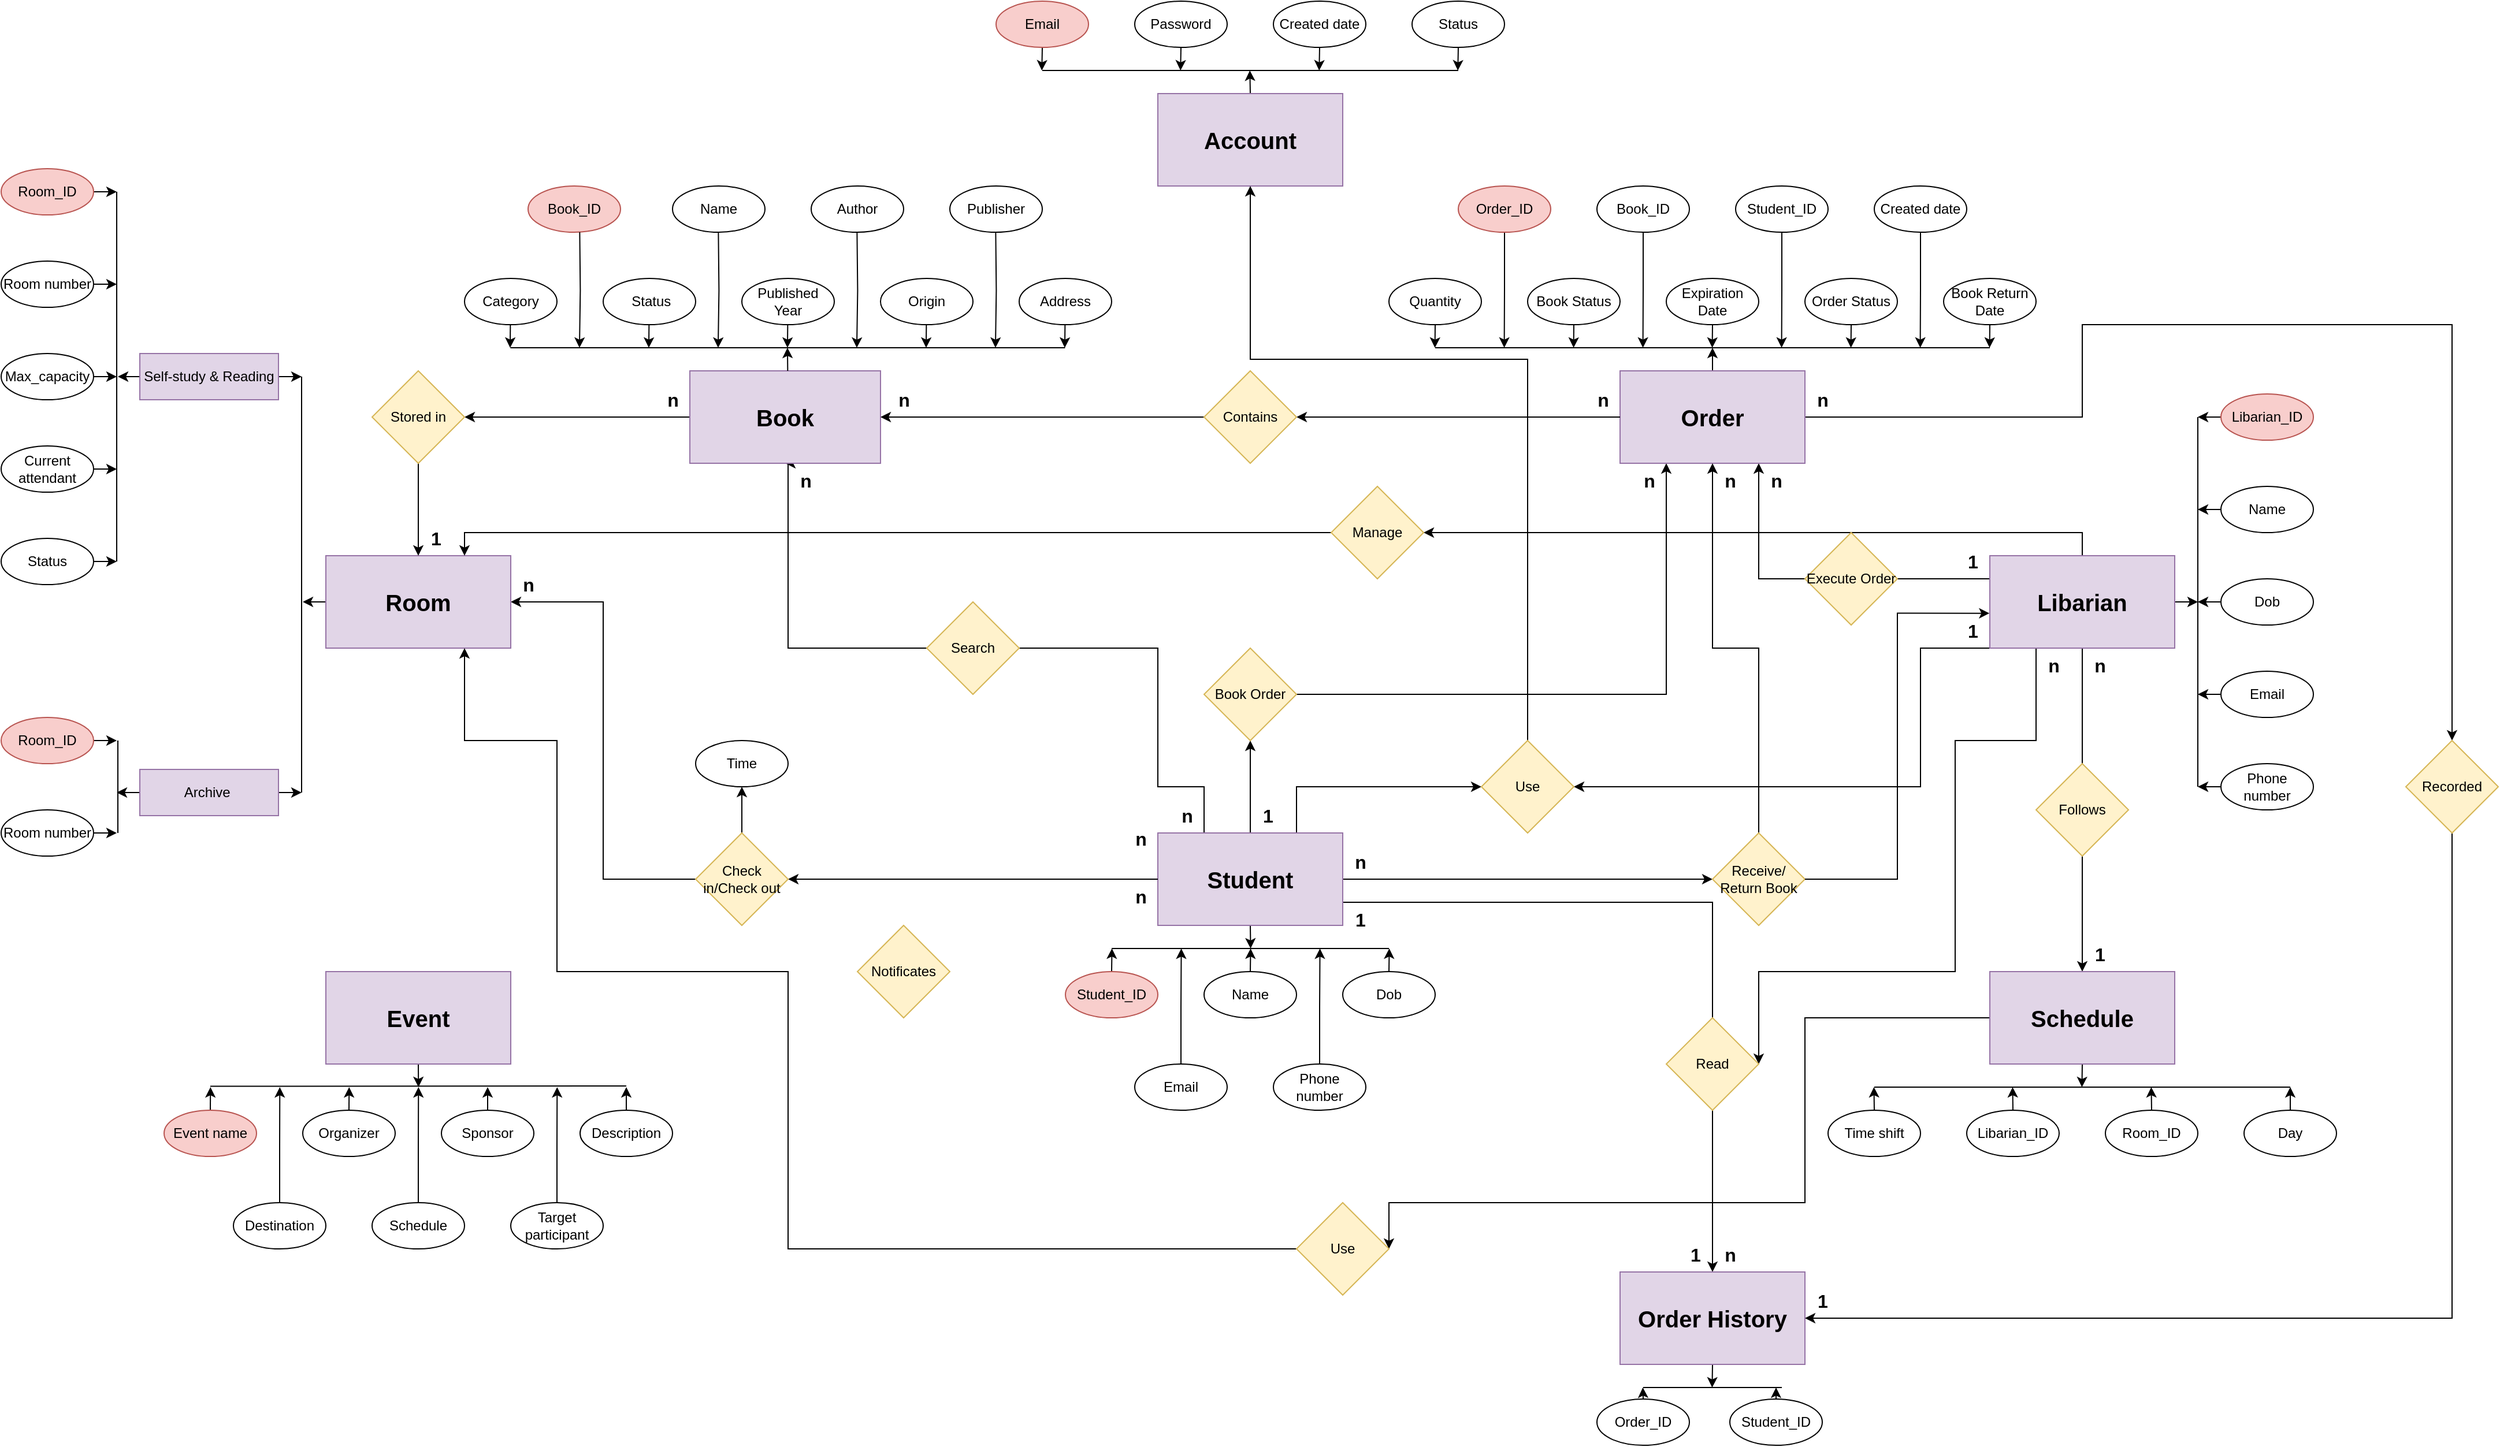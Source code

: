 <mxfile version="24.5.2" type="github">
  <diagram id="R2lEEEUBdFMjLlhIrx00" name="Page-1">
    <mxGraphModel dx="1917" dy="1513" grid="1" gridSize="10" guides="1" tooltips="1" connect="1" arrows="1" fold="1" page="1" pageScale="1" pageWidth="850" pageHeight="1100" math="0" shadow="0" extFonts="Permanent Marker^https://fonts.googleapis.com/css?family=Permanent+Marker">
      <root>
        <mxCell id="0" />
        <mxCell id="1" parent="0" />
        <mxCell id="fHZ4egSgoJ2Gnob8rH2M-85" style="edgeStyle=orthogonalEdgeStyle;rounded=0;orthogonalLoop=1;jettySize=auto;html=1;exitX=0;exitY=0.5;exitDx=0;exitDy=0;entryX=1;entryY=0.5;entryDx=0;entryDy=0;" parent="1" source="fHZ4egSgoJ2Gnob8rH2M-86" target="fHZ4egSgoJ2Gnob8rH2M-6" edge="1">
          <mxGeometry relative="1" as="geometry" />
        </mxCell>
        <mxCell id="nPannfwYDDtQcJ3ThzXa-50" style="edgeStyle=orthogonalEdgeStyle;rounded=0;orthogonalLoop=1;jettySize=auto;html=1;exitX=0.5;exitY=1;exitDx=0;exitDy=0;" parent="1" source="fHZ4egSgoJ2Gnob8rH2M-2" edge="1">
          <mxGeometry relative="1" as="geometry">
            <mxPoint x="240.286" y="540.0" as="targetPoint" />
          </mxGeometry>
        </mxCell>
        <mxCell id="nPannfwYDDtQcJ3ThzXa-118" style="edgeStyle=orthogonalEdgeStyle;rounded=0;orthogonalLoop=1;jettySize=auto;html=1;exitX=0.5;exitY=0;exitDx=0;exitDy=0;entryX=0.5;entryY=1;entryDx=0;entryDy=0;" parent="1" source="fHZ4egSgoJ2Gnob8rH2M-2" target="fHZ4egSgoJ2Gnob8rH2M-61" edge="1">
          <mxGeometry relative="1" as="geometry" />
        </mxCell>
        <mxCell id="nPannfwYDDtQcJ3ThzXa-122" style="edgeStyle=orthogonalEdgeStyle;rounded=0;orthogonalLoop=1;jettySize=auto;html=1;exitX=1;exitY=0.5;exitDx=0;exitDy=0;entryX=0;entryY=0.5;entryDx=0;entryDy=0;" parent="1" source="fHZ4egSgoJ2Gnob8rH2M-2" target="fHZ4egSgoJ2Gnob8rH2M-80" edge="1">
          <mxGeometry relative="1" as="geometry" />
        </mxCell>
        <mxCell id="nPannfwYDDtQcJ3ThzXa-128" style="edgeStyle=orthogonalEdgeStyle;rounded=0;orthogonalLoop=1;jettySize=auto;html=1;exitX=0.25;exitY=0;exitDx=0;exitDy=0;entryX=0.5;entryY=1;entryDx=0;entryDy=0;" parent="1" source="fHZ4egSgoJ2Gnob8rH2M-2" target="fHZ4egSgoJ2Gnob8rH2M-3" edge="1">
          <mxGeometry relative="1" as="geometry">
            <Array as="points">
              <mxPoint x="200" y="400" />
              <mxPoint x="160" y="400" />
              <mxPoint x="160" y="280" />
              <mxPoint x="-160" y="280" />
            </Array>
          </mxGeometry>
        </mxCell>
        <mxCell id="nPannfwYDDtQcJ3ThzXa-148" style="edgeStyle=orthogonalEdgeStyle;rounded=0;orthogonalLoop=1;jettySize=auto;html=1;exitX=1;exitY=0.75;exitDx=0;exitDy=0;entryX=0.5;entryY=0;entryDx=0;entryDy=0;" parent="1" source="fHZ4egSgoJ2Gnob8rH2M-2" target="nPannfwYDDtQcJ3ThzXa-130" edge="1">
          <mxGeometry relative="1" as="geometry" />
        </mxCell>
        <mxCell id="SuDXE0bsGYJkUEQpSy4k-60" style="edgeStyle=orthogonalEdgeStyle;rounded=0;orthogonalLoop=1;jettySize=auto;html=1;exitX=0.75;exitY=0;exitDx=0;exitDy=0;entryX=0;entryY=0.5;entryDx=0;entryDy=0;" parent="1" source="fHZ4egSgoJ2Gnob8rH2M-2" target="SuDXE0bsGYJkUEQpSy4k-59" edge="1">
          <mxGeometry relative="1" as="geometry" />
        </mxCell>
        <mxCell id="fHZ4egSgoJ2Gnob8rH2M-2" value="&lt;b&gt;&lt;font style=&quot;font-size: 20px;&quot;&gt;Student&lt;/font&gt;&lt;/b&gt;" style="rounded=0;whiteSpace=wrap;html=1;fillColor=#e1d5e7;strokeColor=#9673a6;" parent="1" vertex="1">
          <mxGeometry x="160" y="440" width="160" height="80" as="geometry" />
        </mxCell>
        <mxCell id="nPannfwYDDtQcJ3ThzXa-74" style="edgeStyle=orthogonalEdgeStyle;rounded=0;orthogonalLoop=1;jettySize=auto;html=1;exitX=0;exitY=0.5;exitDx=0;exitDy=0;entryX=1;entryY=0.5;entryDx=0;entryDy=0;" parent="1" source="fHZ4egSgoJ2Gnob8rH2M-3" target="fHZ4egSgoJ2Gnob8rH2M-96" edge="1">
          <mxGeometry relative="1" as="geometry" />
        </mxCell>
        <mxCell id="fHZ4egSgoJ2Gnob8rH2M-3" value="&lt;font style=&quot;font-size: 20px;&quot;&gt;&lt;b&gt;Book&lt;/b&gt;&lt;/font&gt;" style="rounded=0;whiteSpace=wrap;html=1;fillColor=#e1d5e7;strokeColor=#9673a6;" parent="1" vertex="1">
          <mxGeometry x="-245" y="40" width="165" height="80" as="geometry" />
        </mxCell>
        <mxCell id="nPannfwYDDtQcJ3ThzXa-51" style="edgeStyle=orthogonalEdgeStyle;rounded=0;orthogonalLoop=1;jettySize=auto;html=1;exitX=0;exitY=0.25;exitDx=0;exitDy=0;entryX=0.75;entryY=1;entryDx=0;entryDy=0;" parent="1" source="fHZ4egSgoJ2Gnob8rH2M-4" target="fHZ4egSgoJ2Gnob8rH2M-63" edge="1">
          <mxGeometry relative="1" as="geometry" />
        </mxCell>
        <mxCell id="nPannfwYDDtQcJ3ThzXa-60" style="edgeStyle=orthogonalEdgeStyle;rounded=0;orthogonalLoop=1;jettySize=auto;html=1;exitX=1;exitY=0.5;exitDx=0;exitDy=0;" parent="1" source="fHZ4egSgoJ2Gnob8rH2M-4" edge="1">
          <mxGeometry relative="1" as="geometry">
            <mxPoint x="1060" y="240.333" as="targetPoint" />
          </mxGeometry>
        </mxCell>
        <mxCell id="nPannfwYDDtQcJ3ThzXa-61" style="edgeStyle=orthogonalEdgeStyle;rounded=0;orthogonalLoop=1;jettySize=auto;html=1;exitX=0.5;exitY=1;exitDx=0;exitDy=0;entryX=0.5;entryY=0;entryDx=0;entryDy=0;" parent="1" source="fHZ4egSgoJ2Gnob8rH2M-4" target="fHZ4egSgoJ2Gnob8rH2M-45" edge="1">
          <mxGeometry relative="1" as="geometry" />
        </mxCell>
        <mxCell id="nPannfwYDDtQcJ3ThzXa-149" style="edgeStyle=orthogonalEdgeStyle;rounded=0;orthogonalLoop=1;jettySize=auto;html=1;exitX=0.25;exitY=1;exitDx=0;exitDy=0;entryX=1;entryY=0.5;entryDx=0;entryDy=0;" parent="1" source="fHZ4egSgoJ2Gnob8rH2M-4" target="nPannfwYDDtQcJ3ThzXa-140" edge="1">
          <mxGeometry relative="1" as="geometry">
            <Array as="points">
              <mxPoint x="920" y="360" />
              <mxPoint x="850" y="360" />
              <mxPoint x="850" y="560" />
              <mxPoint x="680" y="560" />
            </Array>
          </mxGeometry>
        </mxCell>
        <mxCell id="SuDXE0bsGYJkUEQpSy4k-29" style="edgeStyle=orthogonalEdgeStyle;rounded=0;orthogonalLoop=1;jettySize=auto;html=1;exitX=0.5;exitY=0;exitDx=0;exitDy=0;entryX=1;entryY=0.5;entryDx=0;entryDy=0;" parent="1" source="fHZ4egSgoJ2Gnob8rH2M-4" target="SuDXE0bsGYJkUEQpSy4k-24" edge="1">
          <mxGeometry relative="1" as="geometry" />
        </mxCell>
        <mxCell id="SuDXE0bsGYJkUEQpSy4k-61" style="edgeStyle=orthogonalEdgeStyle;rounded=0;orthogonalLoop=1;jettySize=auto;html=1;exitX=0;exitY=1;exitDx=0;exitDy=0;entryX=1;entryY=0.5;entryDx=0;entryDy=0;" parent="1" source="fHZ4egSgoJ2Gnob8rH2M-4" target="SuDXE0bsGYJkUEQpSy4k-59" edge="1">
          <mxGeometry relative="1" as="geometry">
            <Array as="points">
              <mxPoint x="820" y="280" />
              <mxPoint x="820" y="400" />
            </Array>
          </mxGeometry>
        </mxCell>
        <mxCell id="fHZ4egSgoJ2Gnob8rH2M-4" value="&lt;b&gt;&lt;font style=&quot;font-size: 20px;&quot;&gt;Libarian&lt;/font&gt;&lt;/b&gt;" style="rounded=0;whiteSpace=wrap;html=1;fillColor=#e1d5e7;strokeColor=#9673a6;" parent="1" vertex="1">
          <mxGeometry x="880" y="200" width="160" height="80" as="geometry" />
        </mxCell>
        <mxCell id="nPannfwYDDtQcJ3ThzXa-81" style="edgeStyle=orthogonalEdgeStyle;rounded=0;orthogonalLoop=1;jettySize=auto;html=1;exitX=0;exitY=0.5;exitDx=0;exitDy=0;" parent="1" source="fHZ4egSgoJ2Gnob8rH2M-6" edge="1">
          <mxGeometry relative="1" as="geometry">
            <mxPoint x="-580" y="240" as="targetPoint" />
          </mxGeometry>
        </mxCell>
        <mxCell id="fHZ4egSgoJ2Gnob8rH2M-6" value="&lt;b&gt;&lt;font style=&quot;font-size: 20px;&quot;&gt;Room&lt;/font&gt;&lt;/b&gt;" style="rounded=0;whiteSpace=wrap;html=1;fillColor=#e1d5e7;strokeColor=#9673a6;" parent="1" vertex="1">
          <mxGeometry x="-560" y="200" width="160" height="80" as="geometry" />
        </mxCell>
        <mxCell id="nPannfwYDDtQcJ3ThzXa-49" style="edgeStyle=orthogonalEdgeStyle;rounded=0;orthogonalLoop=1;jettySize=auto;html=1;exitX=0.5;exitY=0;exitDx=0;exitDy=0;" parent="1" source="fHZ4egSgoJ2Gnob8rH2M-7" edge="1">
          <mxGeometry relative="1" as="geometry">
            <mxPoint x="120.286" y="540.0" as="targetPoint" />
          </mxGeometry>
        </mxCell>
        <mxCell id="fHZ4egSgoJ2Gnob8rH2M-7" value="Student_ID" style="ellipse;whiteSpace=wrap;html=1;fillColor=#f8cecc;strokeColor=#b85450;" parent="1" vertex="1">
          <mxGeometry x="80" y="560" width="80" height="40" as="geometry" />
        </mxCell>
        <mxCell id="nPannfwYDDtQcJ3ThzXa-47" style="edgeStyle=orthogonalEdgeStyle;rounded=0;orthogonalLoop=1;jettySize=auto;html=1;exitX=0.5;exitY=0;exitDx=0;exitDy=0;" parent="1" source="fHZ4egSgoJ2Gnob8rH2M-8" edge="1">
          <mxGeometry relative="1" as="geometry">
            <mxPoint x="240.286" y="540.0" as="targetPoint" />
          </mxGeometry>
        </mxCell>
        <mxCell id="fHZ4egSgoJ2Gnob8rH2M-8" value="Name" style="ellipse;whiteSpace=wrap;html=1;" parent="1" vertex="1">
          <mxGeometry x="200" y="560" width="80" height="40" as="geometry" />
        </mxCell>
        <mxCell id="nPannfwYDDtQcJ3ThzXa-53" style="edgeStyle=orthogonalEdgeStyle;rounded=0;orthogonalLoop=1;jettySize=auto;html=1;exitX=0;exitY=0.5;exitDx=0;exitDy=0;" parent="1" edge="1">
          <mxGeometry relative="1" as="geometry">
            <mxPoint x="1060" y="80.333" as="targetPoint" />
            <mxPoint x="1080.0" y="80" as="sourcePoint" />
          </mxGeometry>
        </mxCell>
        <mxCell id="fHZ4egSgoJ2Gnob8rH2M-9" value="Libarian_ID" style="ellipse;whiteSpace=wrap;html=1;fillColor=#f8cecc;strokeColor=#b85450;" parent="1" vertex="1">
          <mxGeometry x="1080" y="60" width="80" height="40" as="geometry" />
        </mxCell>
        <mxCell id="nPannfwYDDtQcJ3ThzXa-46" style="edgeStyle=orthogonalEdgeStyle;rounded=0;orthogonalLoop=1;jettySize=auto;html=1;exitX=0.5;exitY=0;exitDx=0;exitDy=0;" parent="1" source="fHZ4egSgoJ2Gnob8rH2M-10" edge="1">
          <mxGeometry relative="1" as="geometry">
            <mxPoint x="300.286" y="540.0" as="targetPoint" />
          </mxGeometry>
        </mxCell>
        <mxCell id="fHZ4egSgoJ2Gnob8rH2M-10" value="Phone number" style="ellipse;whiteSpace=wrap;html=1;" parent="1" vertex="1">
          <mxGeometry x="260" y="640" width="80" height="40" as="geometry" />
        </mxCell>
        <mxCell id="nPannfwYDDtQcJ3ThzXa-45" style="edgeStyle=orthogonalEdgeStyle;rounded=0;orthogonalLoop=1;jettySize=auto;html=1;exitX=0.5;exitY=0;exitDx=0;exitDy=0;" parent="1" source="fHZ4egSgoJ2Gnob8rH2M-11" edge="1">
          <mxGeometry relative="1" as="geometry">
            <mxPoint x="180.286" y="540.0" as="targetPoint" />
          </mxGeometry>
        </mxCell>
        <mxCell id="fHZ4egSgoJ2Gnob8rH2M-11" value="Email" style="ellipse;whiteSpace=wrap;html=1;" parent="1" vertex="1">
          <mxGeometry x="140" y="640" width="80" height="40" as="geometry" />
        </mxCell>
        <mxCell id="nPannfwYDDtQcJ3ThzXa-48" style="edgeStyle=orthogonalEdgeStyle;rounded=0;orthogonalLoop=1;jettySize=auto;html=1;exitX=0.5;exitY=0;exitDx=0;exitDy=0;" parent="1" source="fHZ4egSgoJ2Gnob8rH2M-12" edge="1">
          <mxGeometry relative="1" as="geometry">
            <mxPoint x="360.286" y="540.0" as="targetPoint" />
          </mxGeometry>
        </mxCell>
        <mxCell id="fHZ4egSgoJ2Gnob8rH2M-12" value="Dob" style="ellipse;whiteSpace=wrap;html=1;" parent="1" vertex="1">
          <mxGeometry x="320" y="560" width="80" height="40" as="geometry" />
        </mxCell>
        <mxCell id="fHZ4egSgoJ2Gnob8rH2M-14" value="Book_ID" style="ellipse;whiteSpace=wrap;html=1;fillColor=#f8cecc;strokeColor=#b85450;" parent="1" vertex="1">
          <mxGeometry x="-385" y="-120" width="80" height="40" as="geometry" />
        </mxCell>
        <mxCell id="fHZ4egSgoJ2Gnob8rH2M-15" value="Name" style="ellipse;whiteSpace=wrap;html=1;" parent="1" vertex="1">
          <mxGeometry x="-260" y="-120" width="80" height="40" as="geometry" />
        </mxCell>
        <mxCell id="fHZ4egSgoJ2Gnob8rH2M-16" value="Origin" style="ellipse;whiteSpace=wrap;html=1;" parent="1" vertex="1">
          <mxGeometry x="-80" y="-40" width="80" height="40" as="geometry" />
        </mxCell>
        <mxCell id="fHZ4egSgoJ2Gnob8rH2M-17" value="Publisher" style="ellipse;whiteSpace=wrap;html=1;" parent="1" vertex="1">
          <mxGeometry x="-20" y="-120" width="80" height="40" as="geometry" />
        </mxCell>
        <mxCell id="fHZ4egSgoJ2Gnob8rH2M-18" value="Author" style="ellipse;whiteSpace=wrap;html=1;" parent="1" vertex="1">
          <mxGeometry x="-140" y="-120" width="80" height="40" as="geometry" />
        </mxCell>
        <mxCell id="fHZ4egSgoJ2Gnob8rH2M-19" value="&amp;nbsp;Status" style="ellipse;whiteSpace=wrap;html=1;" parent="1" vertex="1">
          <mxGeometry x="-320" y="-40" width="80" height="40" as="geometry" />
        </mxCell>
        <mxCell id="fHZ4egSgoJ2Gnob8rH2M-32" value="Published Year" style="ellipse;whiteSpace=wrap;html=1;" parent="1" vertex="1">
          <mxGeometry x="-200" y="-40" width="80" height="40" as="geometry" />
        </mxCell>
        <mxCell id="fHZ4egSgoJ2Gnob8rH2M-33" value="Category" style="ellipse;whiteSpace=wrap;html=1;" parent="1" vertex="1">
          <mxGeometry x="-440" y="-40" width="80" height="40" as="geometry" />
        </mxCell>
        <mxCell id="nPannfwYDDtQcJ3ThzXa-80" style="edgeStyle=orthogonalEdgeStyle;rounded=0;orthogonalLoop=1;jettySize=auto;html=1;exitX=1;exitY=0.5;exitDx=0;exitDy=0;" parent="1" source="fHZ4egSgoJ2Gnob8rH2M-35" edge="1">
          <mxGeometry relative="1" as="geometry">
            <mxPoint x="-741" y="-115" as="targetPoint" />
          </mxGeometry>
        </mxCell>
        <mxCell id="fHZ4egSgoJ2Gnob8rH2M-35" value="Room_ID" style="ellipse;whiteSpace=wrap;html=1;fillColor=#f8cecc;strokeColor=#b85450;" parent="1" vertex="1">
          <mxGeometry x="-841" y="-135" width="80" height="40" as="geometry" />
        </mxCell>
        <mxCell id="nPannfwYDDtQcJ3ThzXa-77" style="edgeStyle=orthogonalEdgeStyle;rounded=0;orthogonalLoop=1;jettySize=auto;html=1;exitX=1;exitY=0.5;exitDx=0;exitDy=0;" parent="1" source="fHZ4egSgoJ2Gnob8rH2M-36" edge="1">
          <mxGeometry relative="1" as="geometry">
            <mxPoint x="-741" y="205" as="targetPoint" />
          </mxGeometry>
        </mxCell>
        <mxCell id="fHZ4egSgoJ2Gnob8rH2M-36" value="Status" style="ellipse;whiteSpace=wrap;html=1;" parent="1" vertex="1">
          <mxGeometry x="-841" y="185" width="80" height="40" as="geometry" />
        </mxCell>
        <mxCell id="nPannfwYDDtQcJ3ThzXa-78" style="edgeStyle=orthogonalEdgeStyle;rounded=0;orthogonalLoop=1;jettySize=auto;html=1;exitX=1;exitY=0.5;exitDx=0;exitDy=0;" parent="1" source="fHZ4egSgoJ2Gnob8rH2M-37" edge="1">
          <mxGeometry relative="1" as="geometry">
            <mxPoint x="-741" y="45" as="targetPoint" />
          </mxGeometry>
        </mxCell>
        <mxCell id="fHZ4egSgoJ2Gnob8rH2M-37" value="Max_capacity" style="ellipse;whiteSpace=wrap;html=1;" parent="1" vertex="1">
          <mxGeometry x="-841" y="25" width="80" height="40" as="geometry" />
        </mxCell>
        <mxCell id="nPannfwYDDtQcJ3ThzXa-79" style="edgeStyle=orthogonalEdgeStyle;rounded=0;orthogonalLoop=1;jettySize=auto;html=1;exitX=1;exitY=0.5;exitDx=0;exitDy=0;" parent="1" source="fHZ4egSgoJ2Gnob8rH2M-38" edge="1">
          <mxGeometry relative="1" as="geometry">
            <mxPoint x="-741" y="-35" as="targetPoint" />
          </mxGeometry>
        </mxCell>
        <mxCell id="fHZ4egSgoJ2Gnob8rH2M-38" value="Room number" style="ellipse;whiteSpace=wrap;html=1;" parent="1" vertex="1">
          <mxGeometry x="-841" y="-55" width="80" height="40" as="geometry" />
        </mxCell>
        <mxCell id="nPannfwYDDtQcJ3ThzXa-57" style="edgeStyle=orthogonalEdgeStyle;rounded=0;orthogonalLoop=1;jettySize=auto;html=1;exitX=0;exitY=0.5;exitDx=0;exitDy=0;" parent="1" source="fHZ4egSgoJ2Gnob8rH2M-40" edge="1">
          <mxGeometry relative="1" as="geometry">
            <mxPoint x="1060" y="400.333" as="targetPoint" />
          </mxGeometry>
        </mxCell>
        <mxCell id="fHZ4egSgoJ2Gnob8rH2M-40" value="Phone number" style="ellipse;whiteSpace=wrap;html=1;" parent="1" vertex="1">
          <mxGeometry x="1080" y="380" width="80" height="40" as="geometry" />
        </mxCell>
        <mxCell id="nPannfwYDDtQcJ3ThzXa-56" style="edgeStyle=orthogonalEdgeStyle;rounded=0;orthogonalLoop=1;jettySize=auto;html=1;exitX=0;exitY=0.5;exitDx=0;exitDy=0;" parent="1" source="fHZ4egSgoJ2Gnob8rH2M-41" edge="1">
          <mxGeometry relative="1" as="geometry">
            <mxPoint x="1060" y="320.333" as="targetPoint" />
          </mxGeometry>
        </mxCell>
        <mxCell id="fHZ4egSgoJ2Gnob8rH2M-41" value="Email" style="ellipse;whiteSpace=wrap;html=1;" parent="1" vertex="1">
          <mxGeometry x="1080" y="300" width="80" height="40" as="geometry" />
        </mxCell>
        <mxCell id="nPannfwYDDtQcJ3ThzXa-54" style="edgeStyle=orthogonalEdgeStyle;rounded=0;orthogonalLoop=1;jettySize=auto;html=1;exitX=0;exitY=0.5;exitDx=0;exitDy=0;" parent="1" source="fHZ4egSgoJ2Gnob8rH2M-42" edge="1">
          <mxGeometry relative="1" as="geometry">
            <mxPoint x="1060" y="160.333" as="targetPoint" />
          </mxGeometry>
        </mxCell>
        <mxCell id="fHZ4egSgoJ2Gnob8rH2M-42" value="Name" style="ellipse;whiteSpace=wrap;html=1;" parent="1" vertex="1">
          <mxGeometry x="1080" y="140" width="80" height="40" as="geometry" />
        </mxCell>
        <mxCell id="nPannfwYDDtQcJ3ThzXa-55" style="edgeStyle=orthogonalEdgeStyle;rounded=0;orthogonalLoop=1;jettySize=auto;html=1;exitX=0;exitY=0.5;exitDx=0;exitDy=0;" parent="1" source="fHZ4egSgoJ2Gnob8rH2M-43" edge="1">
          <mxGeometry relative="1" as="geometry">
            <mxPoint x="1060" y="240.333" as="targetPoint" />
          </mxGeometry>
        </mxCell>
        <mxCell id="fHZ4egSgoJ2Gnob8rH2M-43" value="Dob" style="ellipse;whiteSpace=wrap;html=1;" parent="1" vertex="1">
          <mxGeometry x="1080" y="220" width="80" height="40" as="geometry" />
        </mxCell>
        <mxCell id="nPannfwYDDtQcJ3ThzXa-68" style="edgeStyle=orthogonalEdgeStyle;rounded=0;orthogonalLoop=1;jettySize=auto;html=1;exitX=0.5;exitY=1;exitDx=0;exitDy=0;" parent="1" source="fHZ4egSgoJ2Gnob8rH2M-45" edge="1">
          <mxGeometry relative="1" as="geometry">
            <mxPoint x="959.706" y="660" as="targetPoint" />
          </mxGeometry>
        </mxCell>
        <mxCell id="SuDXE0bsGYJkUEQpSy4k-39" style="edgeStyle=orthogonalEdgeStyle;rounded=0;orthogonalLoop=1;jettySize=auto;html=1;exitX=0;exitY=0.5;exitDx=0;exitDy=0;entryX=1;entryY=0.5;entryDx=0;entryDy=0;" parent="1" source="fHZ4egSgoJ2Gnob8rH2M-45" target="SuDXE0bsGYJkUEQpSy4k-37" edge="1">
          <mxGeometry relative="1" as="geometry">
            <mxPoint x="400" y="800" as="targetPoint" />
            <Array as="points">
              <mxPoint x="720" y="600" />
              <mxPoint x="720" y="760" />
              <mxPoint x="360" y="760" />
            </Array>
          </mxGeometry>
        </mxCell>
        <mxCell id="fHZ4egSgoJ2Gnob8rH2M-45" value="&lt;font style=&quot;font-size: 20px;&quot;&gt;&lt;b&gt;Schedule&lt;/b&gt;&lt;/font&gt;" style="rounded=0;whiteSpace=wrap;html=1;fillColor=#e1d5e7;strokeColor=#9673a6;" parent="1" vertex="1">
          <mxGeometry x="880" y="560" width="160" height="80" as="geometry" />
        </mxCell>
        <mxCell id="nPannfwYDDtQcJ3ThzXa-65" style="edgeStyle=orthogonalEdgeStyle;rounded=0;orthogonalLoop=1;jettySize=auto;html=1;exitX=0.5;exitY=0;exitDx=0;exitDy=0;" parent="1" source="fHZ4egSgoJ2Gnob8rH2M-46" edge="1">
          <mxGeometry relative="1" as="geometry">
            <mxPoint x="1019.706" y="660" as="targetPoint" />
          </mxGeometry>
        </mxCell>
        <mxCell id="fHZ4egSgoJ2Gnob8rH2M-46" value="Room_ID" style="ellipse;whiteSpace=wrap;html=1;" parent="1" vertex="1">
          <mxGeometry x="980" y="680" width="80" height="40" as="geometry" />
        </mxCell>
        <mxCell id="nPannfwYDDtQcJ3ThzXa-66" style="edgeStyle=orthogonalEdgeStyle;rounded=0;orthogonalLoop=1;jettySize=auto;html=1;exitX=0.5;exitY=0;exitDx=0;exitDy=0;" parent="1" source="fHZ4egSgoJ2Gnob8rH2M-47" edge="1">
          <mxGeometry relative="1" as="geometry">
            <mxPoint x="899.706" y="660" as="targetPoint" />
          </mxGeometry>
        </mxCell>
        <mxCell id="fHZ4egSgoJ2Gnob8rH2M-47" value="Libarian_ID" style="ellipse;whiteSpace=wrap;html=1;" parent="1" vertex="1">
          <mxGeometry x="860" y="680" width="80" height="40" as="geometry" />
        </mxCell>
        <mxCell id="nPannfwYDDtQcJ3ThzXa-67" style="edgeStyle=orthogonalEdgeStyle;rounded=0;orthogonalLoop=1;jettySize=auto;html=1;exitX=0.5;exitY=0;exitDx=0;exitDy=0;" parent="1" source="fHZ4egSgoJ2Gnob8rH2M-48" edge="1">
          <mxGeometry relative="1" as="geometry">
            <mxPoint x="779.706" y="660" as="targetPoint" />
          </mxGeometry>
        </mxCell>
        <mxCell id="fHZ4egSgoJ2Gnob8rH2M-48" value="Time shift" style="ellipse;whiteSpace=wrap;html=1;" parent="1" vertex="1">
          <mxGeometry x="740" y="680" width="80" height="40" as="geometry" />
        </mxCell>
        <mxCell id="nPannfwYDDtQcJ3ThzXa-92" style="edgeStyle=orthogonalEdgeStyle;rounded=0;orthogonalLoop=1;jettySize=auto;html=1;exitX=0.5;exitY=1;exitDx=0;exitDy=0;" parent="1" source="fHZ4egSgoJ2Gnob8rH2M-50" edge="1">
          <mxGeometry relative="1" as="geometry">
            <mxPoint x="-479.857" y="660" as="targetPoint" />
          </mxGeometry>
        </mxCell>
        <mxCell id="fHZ4egSgoJ2Gnob8rH2M-50" value="&lt;b&gt;&lt;font style=&quot;font-size: 20px;&quot;&gt;Event&lt;/font&gt;&lt;/b&gt;" style="rounded=0;whiteSpace=wrap;html=1;fillColor=#e1d5e7;strokeColor=#9673a6;" parent="1" vertex="1">
          <mxGeometry x="-560" y="560" width="160" height="80" as="geometry" />
        </mxCell>
        <mxCell id="nPannfwYDDtQcJ3ThzXa-88" style="edgeStyle=orthogonalEdgeStyle;rounded=0;orthogonalLoop=1;jettySize=auto;html=1;exitX=0.5;exitY=0;exitDx=0;exitDy=0;" parent="1" source="fHZ4egSgoJ2Gnob8rH2M-51" edge="1">
          <mxGeometry relative="1" as="geometry">
            <mxPoint x="-659.857" y="660" as="targetPoint" />
          </mxGeometry>
        </mxCell>
        <mxCell id="fHZ4egSgoJ2Gnob8rH2M-51" value="Event name" style="ellipse;whiteSpace=wrap;html=1;fillColor=#f8cecc;strokeColor=#b85450;" parent="1" vertex="1">
          <mxGeometry x="-700" y="680" width="80" height="40" as="geometry" />
        </mxCell>
        <mxCell id="nPannfwYDDtQcJ3ThzXa-90" style="edgeStyle=orthogonalEdgeStyle;rounded=0;orthogonalLoop=1;jettySize=auto;html=1;exitX=0.5;exitY=0;exitDx=0;exitDy=0;" parent="1" source="fHZ4egSgoJ2Gnob8rH2M-53" edge="1">
          <mxGeometry relative="1" as="geometry">
            <mxPoint x="-420" y="660" as="targetPoint" />
          </mxGeometry>
        </mxCell>
        <mxCell id="fHZ4egSgoJ2Gnob8rH2M-53" value="Sponsor" style="ellipse;whiteSpace=wrap;html=1;" parent="1" vertex="1">
          <mxGeometry x="-460" y="680" width="80" height="40" as="geometry" />
        </mxCell>
        <mxCell id="nPannfwYDDtQcJ3ThzXa-89" style="edgeStyle=orthogonalEdgeStyle;rounded=0;orthogonalLoop=1;jettySize=auto;html=1;exitX=0.5;exitY=0;exitDx=0;exitDy=0;" parent="1" source="fHZ4egSgoJ2Gnob8rH2M-54" edge="1">
          <mxGeometry relative="1" as="geometry">
            <mxPoint x="-539.857" y="660" as="targetPoint" />
          </mxGeometry>
        </mxCell>
        <mxCell id="fHZ4egSgoJ2Gnob8rH2M-54" value="Organizer" style="ellipse;whiteSpace=wrap;html=1;" parent="1" vertex="1">
          <mxGeometry x="-580" y="680" width="80" height="40" as="geometry" />
        </mxCell>
        <mxCell id="nPannfwYDDtQcJ3ThzXa-84" style="edgeStyle=orthogonalEdgeStyle;rounded=0;orthogonalLoop=1;jettySize=auto;html=1;exitX=0.5;exitY=0;exitDx=0;exitDy=0;" parent="1" source="fHZ4egSgoJ2Gnob8rH2M-55" edge="1">
          <mxGeometry relative="1" as="geometry">
            <mxPoint x="-479.857" y="660" as="targetPoint" />
          </mxGeometry>
        </mxCell>
        <mxCell id="fHZ4egSgoJ2Gnob8rH2M-55" value="Schedule" style="ellipse;whiteSpace=wrap;html=1;" parent="1" vertex="1">
          <mxGeometry x="-520" y="760" width="80" height="40" as="geometry" />
        </mxCell>
        <mxCell id="nPannfwYDDtQcJ3ThzXa-86" style="edgeStyle=orthogonalEdgeStyle;rounded=0;orthogonalLoop=1;jettySize=auto;html=1;exitX=0.5;exitY=0;exitDx=0;exitDy=0;" parent="1" source="fHZ4egSgoJ2Gnob8rH2M-59" edge="1">
          <mxGeometry relative="1" as="geometry">
            <mxPoint x="-599.857" y="660" as="targetPoint" />
          </mxGeometry>
        </mxCell>
        <mxCell id="fHZ4egSgoJ2Gnob8rH2M-59" value="Destination" style="ellipse;whiteSpace=wrap;html=1;" parent="1" vertex="1">
          <mxGeometry x="-640" y="760" width="80" height="40" as="geometry" />
        </mxCell>
        <mxCell id="nPannfwYDDtQcJ3ThzXa-119" style="edgeStyle=orthogonalEdgeStyle;rounded=0;orthogonalLoop=1;jettySize=auto;html=1;exitX=1;exitY=0.5;exitDx=0;exitDy=0;entryX=0.25;entryY=1;entryDx=0;entryDy=0;" parent="1" source="fHZ4egSgoJ2Gnob8rH2M-61" target="fHZ4egSgoJ2Gnob8rH2M-63" edge="1">
          <mxGeometry relative="1" as="geometry">
            <mxPoint x="600" y="170" as="targetPoint" />
          </mxGeometry>
        </mxCell>
        <mxCell id="fHZ4egSgoJ2Gnob8rH2M-61" value="Book Order" style="rhombus;whiteSpace=wrap;html=1;fillColor=#fff2cc;strokeColor=#d6b656;" parent="1" vertex="1">
          <mxGeometry x="200" y="280" width="80" height="80" as="geometry" />
        </mxCell>
        <mxCell id="fHZ4egSgoJ2Gnob8rH2M-88" style="edgeStyle=orthogonalEdgeStyle;rounded=0;orthogonalLoop=1;jettySize=auto;html=1;exitX=0;exitY=0.5;exitDx=0;exitDy=0;entryX=1;entryY=0.5;entryDx=0;entryDy=0;" parent="1" source="fHZ4egSgoJ2Gnob8rH2M-89" target="fHZ4egSgoJ2Gnob8rH2M-3" edge="1">
          <mxGeometry relative="1" as="geometry" />
        </mxCell>
        <mxCell id="nPannfwYDDtQcJ3ThzXa-41" style="edgeStyle=orthogonalEdgeStyle;rounded=0;orthogonalLoop=1;jettySize=auto;html=1;exitX=0.5;exitY=0;exitDx=0;exitDy=0;" parent="1" source="fHZ4egSgoJ2Gnob8rH2M-63" edge="1">
          <mxGeometry relative="1" as="geometry">
            <mxPoint x="640" y="20" as="targetPoint" />
          </mxGeometry>
        </mxCell>
        <mxCell id="SuDXE0bsGYJkUEQpSy4k-44" style="edgeStyle=orthogonalEdgeStyle;rounded=0;orthogonalLoop=1;jettySize=auto;html=1;exitX=1;exitY=0.5;exitDx=0;exitDy=0;entryX=0.5;entryY=0;entryDx=0;entryDy=0;" parent="1" source="fHZ4egSgoJ2Gnob8rH2M-63" target="SuDXE0bsGYJkUEQpSy4k-41" edge="1">
          <mxGeometry relative="1" as="geometry">
            <mxPoint x="1280" as="targetPoint" />
            <Array as="points">
              <mxPoint x="960" y="80" />
              <mxPoint x="960" />
              <mxPoint x="1280" />
            </Array>
          </mxGeometry>
        </mxCell>
        <mxCell id="fHZ4egSgoJ2Gnob8rH2M-63" value="&lt;b&gt;&lt;font style=&quot;font-size: 20px;&quot;&gt;Order&lt;/font&gt;&lt;/b&gt;" style="rounded=0;whiteSpace=wrap;html=1;fillColor=#e1d5e7;strokeColor=#9673a6;" parent="1" vertex="1">
          <mxGeometry x="560" y="40" width="160" height="80" as="geometry" />
        </mxCell>
        <mxCell id="nPannfwYDDtQcJ3ThzXa-16" style="edgeStyle=orthogonalEdgeStyle;rounded=0;orthogonalLoop=1;jettySize=auto;html=1;exitX=0.5;exitY=1;exitDx=0;exitDy=0;" parent="1" source="fHZ4egSgoJ2Gnob8rH2M-64" edge="1">
          <mxGeometry relative="1" as="geometry">
            <mxPoint x="459.789" y="20" as="targetPoint" />
          </mxGeometry>
        </mxCell>
        <mxCell id="fHZ4egSgoJ2Gnob8rH2M-64" value="Order_ID" style="ellipse;whiteSpace=wrap;html=1;fillColor=#f8cecc;strokeColor=#b85450;" parent="1" vertex="1">
          <mxGeometry x="420" y="-120" width="80" height="40" as="geometry" />
        </mxCell>
        <mxCell id="nPannfwYDDtQcJ3ThzXa-19" style="edgeStyle=orthogonalEdgeStyle;rounded=0;orthogonalLoop=1;jettySize=auto;html=1;exitX=0.5;exitY=1;exitDx=0;exitDy=0;" parent="1" source="fHZ4egSgoJ2Gnob8rH2M-65" edge="1">
          <mxGeometry relative="1" as="geometry">
            <mxPoint x="579.789" y="20" as="targetPoint" />
          </mxGeometry>
        </mxCell>
        <mxCell id="fHZ4egSgoJ2Gnob8rH2M-65" value="Book_ID" style="ellipse;whiteSpace=wrap;html=1;" parent="1" vertex="1">
          <mxGeometry x="540" y="-120" width="80" height="40" as="geometry" />
        </mxCell>
        <mxCell id="nPannfwYDDtQcJ3ThzXa-21" style="edgeStyle=orthogonalEdgeStyle;rounded=0;orthogonalLoop=1;jettySize=auto;html=1;exitX=0.5;exitY=1;exitDx=0;exitDy=0;" parent="1" source="fHZ4egSgoJ2Gnob8rH2M-66" edge="1">
          <mxGeometry relative="1" as="geometry">
            <mxPoint x="759.789" y="20" as="targetPoint" />
          </mxGeometry>
        </mxCell>
        <mxCell id="fHZ4egSgoJ2Gnob8rH2M-66" value="Order Status" style="ellipse;whiteSpace=wrap;html=1;" parent="1" vertex="1">
          <mxGeometry x="720" y="-40" width="80" height="40" as="geometry" />
        </mxCell>
        <mxCell id="nPannfwYDDtQcJ3ThzXa-24" style="edgeStyle=orthogonalEdgeStyle;rounded=0;orthogonalLoop=1;jettySize=auto;html=1;exitX=0.5;exitY=1;exitDx=0;exitDy=0;" parent="1" source="fHZ4egSgoJ2Gnob8rH2M-67" edge="1">
          <mxGeometry relative="1" as="geometry">
            <mxPoint x="819.789" y="20" as="targetPoint" />
          </mxGeometry>
        </mxCell>
        <mxCell id="fHZ4egSgoJ2Gnob8rH2M-67" value="Created date" style="ellipse;whiteSpace=wrap;html=1;" parent="1" vertex="1">
          <mxGeometry x="780" y="-120" width="80" height="40" as="geometry" />
        </mxCell>
        <mxCell id="nPannfwYDDtQcJ3ThzXa-23" style="edgeStyle=orthogonalEdgeStyle;rounded=0;orthogonalLoop=1;jettySize=auto;html=1;exitX=0.5;exitY=1;exitDx=0;exitDy=0;" parent="1" source="fHZ4egSgoJ2Gnob8rH2M-68" edge="1">
          <mxGeometry relative="1" as="geometry">
            <mxPoint x="699.789" y="20" as="targetPoint" />
          </mxGeometry>
        </mxCell>
        <mxCell id="fHZ4egSgoJ2Gnob8rH2M-68" value="Student_ID" style="ellipse;whiteSpace=wrap;html=1;" parent="1" vertex="1">
          <mxGeometry x="660" y="-120" width="80" height="40" as="geometry" />
        </mxCell>
        <mxCell id="nPannfwYDDtQcJ3ThzXa-17" style="edgeStyle=orthogonalEdgeStyle;rounded=0;orthogonalLoop=1;jettySize=auto;html=1;exitX=0.5;exitY=1;exitDx=0;exitDy=0;" parent="1" source="fHZ4egSgoJ2Gnob8rH2M-69" edge="1">
          <mxGeometry relative="1" as="geometry">
            <mxPoint x="399.789" y="20" as="targetPoint" />
          </mxGeometry>
        </mxCell>
        <mxCell id="fHZ4egSgoJ2Gnob8rH2M-69" value="Quantity" style="ellipse;whiteSpace=wrap;html=1;" parent="1" vertex="1">
          <mxGeometry x="360" y="-40" width="80" height="40" as="geometry" />
        </mxCell>
        <mxCell id="nPannfwYDDtQcJ3ThzXa-18" style="edgeStyle=orthogonalEdgeStyle;rounded=0;orthogonalLoop=1;jettySize=auto;html=1;exitX=0.5;exitY=1;exitDx=0;exitDy=0;" parent="1" source="fHZ4egSgoJ2Gnob8rH2M-70" edge="1">
          <mxGeometry relative="1" as="geometry">
            <mxPoint x="519.789" y="20" as="targetPoint" />
          </mxGeometry>
        </mxCell>
        <mxCell id="fHZ4egSgoJ2Gnob8rH2M-70" value="Book Status" style="ellipse;whiteSpace=wrap;html=1;" parent="1" vertex="1">
          <mxGeometry x="480" y="-40" width="80" height="40" as="geometry" />
        </mxCell>
        <mxCell id="nPannfwYDDtQcJ3ThzXa-20" style="edgeStyle=orthogonalEdgeStyle;rounded=0;orthogonalLoop=1;jettySize=auto;html=1;exitX=0.5;exitY=1;exitDx=0;exitDy=0;" parent="1" source="fHZ4egSgoJ2Gnob8rH2M-71" edge="1">
          <mxGeometry relative="1" as="geometry">
            <mxPoint x="639.789" y="20" as="targetPoint" />
          </mxGeometry>
        </mxCell>
        <mxCell id="fHZ4egSgoJ2Gnob8rH2M-71" value="Expiration Date" style="ellipse;whiteSpace=wrap;html=1;" parent="1" vertex="1">
          <mxGeometry x="600" y="-40" width="80" height="40" as="geometry" />
        </mxCell>
        <mxCell id="nPannfwYDDtQcJ3ThzXa-22" style="edgeStyle=orthogonalEdgeStyle;rounded=0;orthogonalLoop=1;jettySize=auto;html=1;exitX=0.5;exitY=1;exitDx=0;exitDy=0;" parent="1" source="fHZ4egSgoJ2Gnob8rH2M-72" edge="1">
          <mxGeometry relative="1" as="geometry">
            <mxPoint x="879.789" y="20" as="targetPoint" />
          </mxGeometry>
        </mxCell>
        <mxCell id="fHZ4egSgoJ2Gnob8rH2M-72" value="Book Return Date" style="ellipse;whiteSpace=wrap;html=1;" parent="1" vertex="1">
          <mxGeometry x="840" y="-40" width="80" height="40" as="geometry" />
        </mxCell>
        <mxCell id="fHZ4egSgoJ2Gnob8rH2M-77" value="Execute Order" style="rhombus;whiteSpace=wrap;html=1;fillColor=#fff2cc;strokeColor=#d6b656;" parent="1" vertex="1">
          <mxGeometry x="720" y="180" width="80" height="80" as="geometry" />
        </mxCell>
        <mxCell id="nPannfwYDDtQcJ3ThzXa-120" style="edgeStyle=orthogonalEdgeStyle;rounded=0;orthogonalLoop=1;jettySize=auto;html=1;exitX=0.5;exitY=0;exitDx=0;exitDy=0;entryX=0.5;entryY=1;entryDx=0;entryDy=0;" parent="1" source="fHZ4egSgoJ2Gnob8rH2M-80" target="fHZ4egSgoJ2Gnob8rH2M-63" edge="1">
          <mxGeometry relative="1" as="geometry" />
        </mxCell>
        <mxCell id="fHZ4egSgoJ2Gnob8rH2M-80" value="Receive/&lt;div&gt;Return Book&lt;/div&gt;" style="rhombus;whiteSpace=wrap;html=1;fillColor=#fff2cc;strokeColor=#d6b656;" parent="1" vertex="1">
          <mxGeometry x="640" y="440" width="80" height="80" as="geometry" />
        </mxCell>
        <mxCell id="fHZ4egSgoJ2Gnob8rH2M-87" value="" style="edgeStyle=orthogonalEdgeStyle;rounded=0;orthogonalLoop=1;jettySize=auto;html=1;exitX=0;exitY=0.5;exitDx=0;exitDy=0;entryX=1;entryY=0.5;entryDx=0;entryDy=0;" parent="1" source="fHZ4egSgoJ2Gnob8rH2M-2" target="fHZ4egSgoJ2Gnob8rH2M-86" edge="1">
          <mxGeometry relative="1" as="geometry">
            <mxPoint x="280" y="480" as="sourcePoint" />
            <mxPoint x="-240" y="240" as="targetPoint" />
          </mxGeometry>
        </mxCell>
        <mxCell id="nPannfwYDDtQcJ3ThzXa-109" style="edgeStyle=orthogonalEdgeStyle;rounded=0;orthogonalLoop=1;jettySize=auto;html=1;exitX=0.5;exitY=0;exitDx=0;exitDy=0;entryX=0.5;entryY=1;entryDx=0;entryDy=0;" parent="1" source="fHZ4egSgoJ2Gnob8rH2M-86" target="nPannfwYDDtQcJ3ThzXa-108" edge="1">
          <mxGeometry relative="1" as="geometry" />
        </mxCell>
        <mxCell id="fHZ4egSgoJ2Gnob8rH2M-86" value="Check in/Check out" style="rhombus;whiteSpace=wrap;html=1;fillColor=#fff2cc;strokeColor=#d6b656;" parent="1" vertex="1">
          <mxGeometry x="-240" y="440" width="80" height="80" as="geometry" />
        </mxCell>
        <mxCell id="fHZ4egSgoJ2Gnob8rH2M-90" value="" style="edgeStyle=orthogonalEdgeStyle;rounded=0;orthogonalLoop=1;jettySize=auto;html=1;exitX=0;exitY=0.5;exitDx=0;exitDy=0;entryX=1;entryY=0.5;entryDx=0;entryDy=0;" parent="1" source="fHZ4egSgoJ2Gnob8rH2M-63" target="fHZ4egSgoJ2Gnob8rH2M-89" edge="1">
          <mxGeometry relative="1" as="geometry">
            <mxPoint x="440" y="80" as="sourcePoint" />
            <mxPoint x="80" y="100" as="targetPoint" />
          </mxGeometry>
        </mxCell>
        <mxCell id="fHZ4egSgoJ2Gnob8rH2M-89" value="Contains" style="rhombus;whiteSpace=wrap;html=1;fillColor=#fff2cc;strokeColor=#d6b656;" parent="1" vertex="1">
          <mxGeometry x="200" y="40" width="80" height="80" as="geometry" />
        </mxCell>
        <mxCell id="fHZ4egSgoJ2Gnob8rH2M-92" value="Follows" style="rhombus;whiteSpace=wrap;html=1;fillColor=#fff2cc;strokeColor=#d6b656;" parent="1" vertex="1">
          <mxGeometry x="920" y="380" width="80" height="80" as="geometry" />
        </mxCell>
        <mxCell id="nPannfwYDDtQcJ3ThzXa-75" style="edgeStyle=orthogonalEdgeStyle;rounded=0;orthogonalLoop=1;jettySize=auto;html=1;exitX=0.5;exitY=1;exitDx=0;exitDy=0;entryX=0.5;entryY=0;entryDx=0;entryDy=0;" parent="1" source="fHZ4egSgoJ2Gnob8rH2M-96" target="fHZ4egSgoJ2Gnob8rH2M-6" edge="1">
          <mxGeometry relative="1" as="geometry" />
        </mxCell>
        <mxCell id="fHZ4egSgoJ2Gnob8rH2M-96" value="Stored in" style="rhombus;whiteSpace=wrap;html=1;fillColor=#fff2cc;strokeColor=#d6b656;" parent="1" vertex="1">
          <mxGeometry x="-520" y="40" width="80" height="80" as="geometry" />
        </mxCell>
        <mxCell id="nPannfwYDDtQcJ3ThzXa-91" style="edgeStyle=orthogonalEdgeStyle;rounded=0;orthogonalLoop=1;jettySize=auto;html=1;exitX=0.5;exitY=0;exitDx=0;exitDy=0;" parent="1" source="nPannfwYDDtQcJ3ThzXa-1" edge="1">
          <mxGeometry relative="1" as="geometry">
            <mxPoint x="-300" y="660" as="targetPoint" />
          </mxGeometry>
        </mxCell>
        <mxCell id="nPannfwYDDtQcJ3ThzXa-1" value="Description" style="ellipse;whiteSpace=wrap;html=1;" parent="1" vertex="1">
          <mxGeometry x="-340" y="680" width="80" height="40" as="geometry" />
        </mxCell>
        <mxCell id="nPannfwYDDtQcJ3ThzXa-85" style="edgeStyle=orthogonalEdgeStyle;rounded=0;orthogonalLoop=1;jettySize=auto;html=1;exitX=0.5;exitY=0;exitDx=0;exitDy=0;" parent="1" source="nPannfwYDDtQcJ3ThzXa-2" edge="1">
          <mxGeometry relative="1" as="geometry">
            <mxPoint x="-359.857" y="660" as="targetPoint" />
          </mxGeometry>
        </mxCell>
        <mxCell id="nPannfwYDDtQcJ3ThzXa-2" value="Target participant" style="ellipse;whiteSpace=wrap;html=1;" parent="1" vertex="1">
          <mxGeometry x="-400" y="760" width="80" height="40" as="geometry" />
        </mxCell>
        <mxCell id="nPannfwYDDtQcJ3ThzXa-12" value="Notificates" style="rhombus;whiteSpace=wrap;html=1;fillColor=#fff2cc;strokeColor=#d6b656;" parent="1" vertex="1">
          <mxGeometry x="-100" y="520" width="80" height="80" as="geometry" />
        </mxCell>
        <mxCell id="nPannfwYDDtQcJ3ThzXa-14" value="Address" style="ellipse;whiteSpace=wrap;html=1;" parent="1" vertex="1">
          <mxGeometry x="40" y="-40" width="80" height="40" as="geometry" />
        </mxCell>
        <mxCell id="nPannfwYDDtQcJ3ThzXa-15" value="" style="endArrow=none;html=1;rounded=0;" parent="1" edge="1">
          <mxGeometry width="50" height="50" relative="1" as="geometry">
            <mxPoint x="400" y="20" as="sourcePoint" />
            <mxPoint x="880" y="20" as="targetPoint" />
          </mxGeometry>
        </mxCell>
        <mxCell id="nPannfwYDDtQcJ3ThzXa-26" style="edgeStyle=orthogonalEdgeStyle;rounded=0;orthogonalLoop=1;jettySize=auto;html=1;exitX=0.5;exitY=0;exitDx=0;exitDy=0;" parent="1" edge="1">
          <mxGeometry relative="1" as="geometry">
            <mxPoint x="-160.531" y="20" as="targetPoint" />
            <mxPoint x="-160.32" y="40" as="sourcePoint" />
          </mxGeometry>
        </mxCell>
        <mxCell id="nPannfwYDDtQcJ3ThzXa-27" style="edgeStyle=orthogonalEdgeStyle;rounded=0;orthogonalLoop=1;jettySize=auto;html=1;exitX=0.5;exitY=1;exitDx=0;exitDy=0;" parent="1" edge="1">
          <mxGeometry relative="1" as="geometry">
            <mxPoint x="-340.531" y="20" as="targetPoint" />
            <mxPoint x="-340.32" y="-80" as="sourcePoint" />
          </mxGeometry>
        </mxCell>
        <mxCell id="nPannfwYDDtQcJ3ThzXa-28" style="edgeStyle=orthogonalEdgeStyle;rounded=0;orthogonalLoop=1;jettySize=auto;html=1;exitX=0.5;exitY=1;exitDx=0;exitDy=0;" parent="1" edge="1">
          <mxGeometry relative="1" as="geometry">
            <mxPoint x="-220.531" y="20" as="targetPoint" />
            <mxPoint x="-220.32" y="-80" as="sourcePoint" />
          </mxGeometry>
        </mxCell>
        <mxCell id="nPannfwYDDtQcJ3ThzXa-29" style="edgeStyle=orthogonalEdgeStyle;rounded=0;orthogonalLoop=1;jettySize=auto;html=1;exitX=0.5;exitY=1;exitDx=0;exitDy=0;" parent="1" edge="1">
          <mxGeometry relative="1" as="geometry">
            <mxPoint x="-40.531" y="20" as="targetPoint" />
            <mxPoint x="-40.32" as="sourcePoint" />
          </mxGeometry>
        </mxCell>
        <mxCell id="nPannfwYDDtQcJ3ThzXa-31" style="edgeStyle=orthogonalEdgeStyle;rounded=0;orthogonalLoop=1;jettySize=auto;html=1;exitX=0.5;exitY=1;exitDx=0;exitDy=0;" parent="1" edge="1">
          <mxGeometry relative="1" as="geometry">
            <mxPoint x="19.469" y="20" as="targetPoint" />
            <mxPoint x="19.68" y="-80" as="sourcePoint" />
          </mxGeometry>
        </mxCell>
        <mxCell id="nPannfwYDDtQcJ3ThzXa-32" style="edgeStyle=orthogonalEdgeStyle;rounded=0;orthogonalLoop=1;jettySize=auto;html=1;exitX=0.5;exitY=1;exitDx=0;exitDy=0;" parent="1" edge="1">
          <mxGeometry relative="1" as="geometry">
            <mxPoint x="-100.531" y="20" as="targetPoint" />
            <mxPoint x="-100.32" y="-80" as="sourcePoint" />
          </mxGeometry>
        </mxCell>
        <mxCell id="nPannfwYDDtQcJ3ThzXa-33" style="edgeStyle=orthogonalEdgeStyle;rounded=0;orthogonalLoop=1;jettySize=auto;html=1;exitX=0.5;exitY=1;exitDx=0;exitDy=0;" parent="1" edge="1">
          <mxGeometry relative="1" as="geometry">
            <mxPoint x="-400.531" y="20" as="targetPoint" />
            <mxPoint x="-400.32" as="sourcePoint" />
          </mxGeometry>
        </mxCell>
        <mxCell id="nPannfwYDDtQcJ3ThzXa-34" style="edgeStyle=orthogonalEdgeStyle;rounded=0;orthogonalLoop=1;jettySize=auto;html=1;exitX=0.5;exitY=1;exitDx=0;exitDy=0;" parent="1" edge="1">
          <mxGeometry relative="1" as="geometry">
            <mxPoint x="-280.531" y="20" as="targetPoint" />
            <mxPoint x="-280.32" as="sourcePoint" />
          </mxGeometry>
        </mxCell>
        <mxCell id="nPannfwYDDtQcJ3ThzXa-36" style="edgeStyle=orthogonalEdgeStyle;rounded=0;orthogonalLoop=1;jettySize=auto;html=1;exitX=0.5;exitY=1;exitDx=0;exitDy=0;" parent="1" edge="1">
          <mxGeometry relative="1" as="geometry">
            <mxPoint x="-160.531" y="20" as="targetPoint" />
            <mxPoint x="-160.32" as="sourcePoint" />
          </mxGeometry>
        </mxCell>
        <mxCell id="nPannfwYDDtQcJ3ThzXa-38" style="edgeStyle=orthogonalEdgeStyle;rounded=0;orthogonalLoop=1;jettySize=auto;html=1;exitX=0.5;exitY=1;exitDx=0;exitDy=0;" parent="1" edge="1">
          <mxGeometry relative="1" as="geometry">
            <mxPoint x="79.469" y="20" as="targetPoint" />
            <mxPoint x="79.68" as="sourcePoint" />
          </mxGeometry>
        </mxCell>
        <mxCell id="nPannfwYDDtQcJ3ThzXa-39" value="" style="endArrow=none;html=1;rounded=0;" parent="1" edge="1">
          <mxGeometry width="50" height="50" relative="1" as="geometry">
            <mxPoint x="-400.32" y="20" as="sourcePoint" />
            <mxPoint x="79.68" y="20" as="targetPoint" />
          </mxGeometry>
        </mxCell>
        <mxCell id="nPannfwYDDtQcJ3ThzXa-42" value="" style="endArrow=none;html=1;rounded=0;" parent="1" edge="1">
          <mxGeometry width="50" height="50" relative="1" as="geometry">
            <mxPoint x="120" y="540" as="sourcePoint" />
            <mxPoint x="360" y="540" as="targetPoint" />
          </mxGeometry>
        </mxCell>
        <mxCell id="nPannfwYDDtQcJ3ThzXa-52" value="" style="endArrow=none;html=1;rounded=0;" parent="1" edge="1">
          <mxGeometry width="50" height="50" relative="1" as="geometry">
            <mxPoint x="1060" y="400" as="sourcePoint" />
            <mxPoint x="1060" y="80" as="targetPoint" />
          </mxGeometry>
        </mxCell>
        <mxCell id="nPannfwYDDtQcJ3ThzXa-64" value="" style="endArrow=none;html=1;rounded=0;" parent="1" edge="1">
          <mxGeometry width="50" height="50" relative="1" as="geometry">
            <mxPoint x="780" y="660" as="sourcePoint" />
            <mxPoint x="1140" y="660" as="targetPoint" />
            <Array as="points" />
          </mxGeometry>
        </mxCell>
        <mxCell id="nPannfwYDDtQcJ3ThzXa-76" value="" style="endArrow=none;html=1;rounded=0;" parent="1" edge="1">
          <mxGeometry width="50" height="50" relative="1" as="geometry">
            <mxPoint x="-741" y="205" as="sourcePoint" />
            <mxPoint x="-741" y="-115" as="targetPoint" />
          </mxGeometry>
        </mxCell>
        <mxCell id="nPannfwYDDtQcJ3ThzXa-83" value="" style="endArrow=none;html=1;rounded=0;" parent="1" edge="1">
          <mxGeometry width="50" height="50" relative="1" as="geometry">
            <mxPoint x="-660" y="659.29" as="sourcePoint" />
            <mxPoint x="-300" y="659" as="targetPoint" />
          </mxGeometry>
        </mxCell>
        <mxCell id="nPannfwYDDtQcJ3ThzXa-93" value="&lt;b&gt;&lt;font style=&quot;font-size: 16px;&quot;&gt;1&lt;/font&gt;&lt;/b&gt;" style="text;html=1;align=center;verticalAlign=middle;resizable=0;points=[];autosize=1;strokeColor=none;fillColor=none;" parent="1" vertex="1">
          <mxGeometry x="240" y="410" width="30" height="30" as="geometry" />
        </mxCell>
        <mxCell id="nPannfwYDDtQcJ3ThzXa-94" value="&lt;b&gt;&lt;font style=&quot;font-size: 16px;&quot;&gt;n&lt;/font&gt;&lt;/b&gt;" style="text;html=1;align=center;verticalAlign=middle;resizable=0;points=[];autosize=1;strokeColor=none;fillColor=none;" parent="1" vertex="1">
          <mxGeometry x="570" y="120" width="30" height="30" as="geometry" />
        </mxCell>
        <mxCell id="nPannfwYDDtQcJ3ThzXa-95" value="&lt;b&gt;&lt;font style=&quot;font-size: 16px;&quot;&gt;n&lt;/font&gt;&lt;/b&gt;" style="text;html=1;align=center;verticalAlign=middle;resizable=0;points=[];autosize=1;strokeColor=none;fillColor=none;" parent="1" vertex="1">
          <mxGeometry x="530" y="50" width="30" height="30" as="geometry" />
        </mxCell>
        <mxCell id="nPannfwYDDtQcJ3ThzXa-96" value="&lt;b&gt;&lt;font style=&quot;font-size: 16px;&quot;&gt;n&lt;/font&gt;&lt;/b&gt;" style="text;html=1;align=center;verticalAlign=middle;resizable=0;points=[];autosize=1;strokeColor=none;fillColor=none;" parent="1" vertex="1">
          <mxGeometry x="-75" y="50" width="30" height="30" as="geometry" />
        </mxCell>
        <mxCell id="nPannfwYDDtQcJ3ThzXa-97" value="&lt;b&gt;&lt;font style=&quot;font-size: 16px;&quot;&gt;n&lt;/font&gt;&lt;/b&gt;" style="text;html=1;align=center;verticalAlign=middle;resizable=0;points=[];autosize=1;strokeColor=none;fillColor=none;" parent="1" vertex="1">
          <mxGeometry x="680" y="120" width="30" height="30" as="geometry" />
        </mxCell>
        <mxCell id="nPannfwYDDtQcJ3ThzXa-98" value="&lt;b&gt;&lt;font style=&quot;font-size: 16px;&quot;&gt;1&lt;/font&gt;&lt;/b&gt;" style="text;html=1;align=center;verticalAlign=middle;resizable=0;points=[];autosize=1;strokeColor=none;fillColor=none;" parent="1" vertex="1">
          <mxGeometry x="850" y="190" width="30" height="30" as="geometry" />
        </mxCell>
        <mxCell id="nPannfwYDDtQcJ3ThzXa-100" value="&lt;b&gt;&lt;font style=&quot;font-size: 16px;&quot;&gt;n&lt;/font&gt;&lt;/b&gt;" style="text;html=1;align=center;verticalAlign=middle;resizable=0;points=[];autosize=1;strokeColor=none;fillColor=none;" parent="1" vertex="1">
          <mxGeometry x="320" y="450" width="30" height="30" as="geometry" />
        </mxCell>
        <mxCell id="nPannfwYDDtQcJ3ThzXa-101" value="&lt;b&gt;&lt;font style=&quot;font-size: 16px;&quot;&gt;1&lt;/font&gt;&lt;/b&gt;" style="text;html=1;align=center;verticalAlign=middle;resizable=0;points=[];autosize=1;strokeColor=none;fillColor=none;" parent="1" vertex="1">
          <mxGeometry x="850" y="250" width="30" height="30" as="geometry" />
        </mxCell>
        <mxCell id="nPannfwYDDtQcJ3ThzXa-103" value="&lt;b&gt;&lt;font style=&quot;font-size: 16px;&quot;&gt;n&lt;/font&gt;&lt;/b&gt;" style="text;html=1;align=center;verticalAlign=middle;resizable=0;points=[];autosize=1;strokeColor=none;fillColor=none;" parent="1" vertex="1">
          <mxGeometry x="130" y="430" width="30" height="30" as="geometry" />
        </mxCell>
        <mxCell id="nPannfwYDDtQcJ3ThzXa-105" value="&lt;b&gt;&lt;font style=&quot;font-size: 16px;&quot;&gt;n&lt;/font&gt;&lt;/b&gt;" style="text;html=1;align=center;verticalAlign=middle;resizable=0;points=[];autosize=1;strokeColor=none;fillColor=none;" parent="1" vertex="1">
          <mxGeometry x="130" y="480" width="30" height="30" as="geometry" />
        </mxCell>
        <mxCell id="nPannfwYDDtQcJ3ThzXa-107" value="&lt;b&gt;&lt;font style=&quot;font-size: 16px;&quot;&gt;n&lt;/font&gt;&lt;/b&gt;" style="text;html=1;align=center;verticalAlign=middle;resizable=0;points=[];autosize=1;strokeColor=none;fillColor=none;" parent="1" vertex="1">
          <mxGeometry x="-400" y="210" width="30" height="30" as="geometry" />
        </mxCell>
        <mxCell id="nPannfwYDDtQcJ3ThzXa-108" value="Time" style="ellipse;whiteSpace=wrap;html=1;" parent="1" vertex="1">
          <mxGeometry x="-240" y="360" width="80" height="40" as="geometry" />
        </mxCell>
        <mxCell id="nPannfwYDDtQcJ3ThzXa-112" value="&lt;b&gt;&lt;font style=&quot;font-size: 16px;&quot;&gt;n&lt;/font&gt;&lt;/b&gt;" style="text;html=1;align=center;verticalAlign=middle;resizable=0;points=[];autosize=1;strokeColor=none;fillColor=none;" parent="1" vertex="1">
          <mxGeometry x="960" y="280" width="30" height="30" as="geometry" />
        </mxCell>
        <mxCell id="nPannfwYDDtQcJ3ThzXa-113" value="&lt;b&gt;&lt;font style=&quot;font-size: 16px;&quot;&gt;1&lt;/font&gt;&lt;/b&gt;" style="text;html=1;align=center;verticalAlign=middle;resizable=0;points=[];autosize=1;strokeColor=none;fillColor=none;" parent="1" vertex="1">
          <mxGeometry x="960" y="530" width="30" height="30" as="geometry" />
        </mxCell>
        <mxCell id="nPannfwYDDtQcJ3ThzXa-114" value="&lt;b&gt;&lt;font style=&quot;font-size: 16px;&quot;&gt;n&lt;/font&gt;&lt;/b&gt;" style="text;html=1;align=center;verticalAlign=middle;resizable=0;points=[];autosize=1;strokeColor=none;fillColor=none;" parent="1" vertex="1">
          <mxGeometry x="-275" y="50" width="30" height="30" as="geometry" />
        </mxCell>
        <mxCell id="nPannfwYDDtQcJ3ThzXa-115" value="&lt;b&gt;&lt;font style=&quot;font-size: 16px;&quot;&gt;1&lt;/font&gt;&lt;/b&gt;" style="text;html=1;align=center;verticalAlign=middle;resizable=0;points=[];autosize=1;strokeColor=none;fillColor=none;" parent="1" vertex="1">
          <mxGeometry x="-480" y="170" width="30" height="30" as="geometry" />
        </mxCell>
        <mxCell id="nPannfwYDDtQcJ3ThzXa-121" value="&lt;b&gt;&lt;font style=&quot;font-size: 16px;&quot;&gt;n&lt;/font&gt;&lt;/b&gt;" style="text;html=1;align=center;verticalAlign=middle;resizable=0;points=[];autosize=1;strokeColor=none;fillColor=none;" parent="1" vertex="1">
          <mxGeometry x="640" y="120" width="30" height="30" as="geometry" />
        </mxCell>
        <mxCell id="nPannfwYDDtQcJ3ThzXa-123" style="edgeStyle=orthogonalEdgeStyle;rounded=0;orthogonalLoop=1;jettySize=auto;html=1;exitX=1;exitY=0.5;exitDx=0;exitDy=0;entryX=-0.002;entryY=0.623;entryDx=0;entryDy=0;entryPerimeter=0;" parent="1" source="fHZ4egSgoJ2Gnob8rH2M-80" target="fHZ4egSgoJ2Gnob8rH2M-4" edge="1">
          <mxGeometry relative="1" as="geometry" />
        </mxCell>
        <mxCell id="nPannfwYDDtQcJ3ThzXa-129" value="Search" style="rhombus;whiteSpace=wrap;html=1;fillColor=#fff2cc;strokeColor=#d6b656;" parent="1" vertex="1">
          <mxGeometry x="-40" y="240" width="80" height="80" as="geometry" />
        </mxCell>
        <mxCell id="nPannfwYDDtQcJ3ThzXa-138" style="edgeStyle=orthogonalEdgeStyle;rounded=0;orthogonalLoop=1;jettySize=auto;html=1;exitX=0.5;exitY=1;exitDx=0;exitDy=0;" parent="1" source="nPannfwYDDtQcJ3ThzXa-130" edge="1">
          <mxGeometry relative="1" as="geometry">
            <mxPoint x="639.706" y="920" as="targetPoint" />
          </mxGeometry>
        </mxCell>
        <mxCell id="nPannfwYDDtQcJ3ThzXa-130" value="&lt;b&gt;&lt;font style=&quot;font-size: 20px;&quot;&gt;Order History&lt;/font&gt;&lt;/b&gt;" style="rounded=0;whiteSpace=wrap;html=1;fillColor=#e1d5e7;strokeColor=#9673a6;" parent="1" vertex="1">
          <mxGeometry x="560" y="820" width="160" height="80" as="geometry" />
        </mxCell>
        <mxCell id="nPannfwYDDtQcJ3ThzXa-136" style="edgeStyle=orthogonalEdgeStyle;rounded=0;orthogonalLoop=1;jettySize=auto;html=1;exitX=0.5;exitY=0;exitDx=0;exitDy=0;" parent="1" source="nPannfwYDDtQcJ3ThzXa-132" edge="1">
          <mxGeometry relative="1" as="geometry">
            <mxPoint x="579.706" y="920" as="targetPoint" />
          </mxGeometry>
        </mxCell>
        <mxCell id="nPannfwYDDtQcJ3ThzXa-132" value="Order_ID" style="ellipse;whiteSpace=wrap;html=1;" parent="1" vertex="1">
          <mxGeometry x="540" y="930" width="80" height="40" as="geometry" />
        </mxCell>
        <mxCell id="nPannfwYDDtQcJ3ThzXa-137" style="edgeStyle=orthogonalEdgeStyle;rounded=0;orthogonalLoop=1;jettySize=auto;html=1;exitX=0.5;exitY=0;exitDx=0;exitDy=0;" parent="1" source="nPannfwYDDtQcJ3ThzXa-134" edge="1">
          <mxGeometry relative="1" as="geometry">
            <mxPoint x="695" y="920" as="targetPoint" />
          </mxGeometry>
        </mxCell>
        <mxCell id="nPannfwYDDtQcJ3ThzXa-134" value="Student_ID" style="ellipse;whiteSpace=wrap;html=1;" parent="1" vertex="1">
          <mxGeometry x="655" y="930" width="80" height="40" as="geometry" />
        </mxCell>
        <mxCell id="nPannfwYDDtQcJ3ThzXa-135" value="" style="endArrow=none;html=1;rounded=0;" parent="1" edge="1">
          <mxGeometry width="50" height="50" relative="1" as="geometry">
            <mxPoint x="580" y="920" as="sourcePoint" />
            <mxPoint x="700" y="920" as="targetPoint" />
          </mxGeometry>
        </mxCell>
        <mxCell id="nPannfwYDDtQcJ3ThzXa-140" value="Read" style="rhombus;whiteSpace=wrap;html=1;fillColor=#fff2cc;strokeColor=#d6b656;" parent="1" vertex="1">
          <mxGeometry x="600" y="600" width="80" height="80" as="geometry" />
        </mxCell>
        <mxCell id="nPannfwYDDtQcJ3ThzXa-141" value="&lt;b&gt;&lt;font style=&quot;font-size: 16px;&quot;&gt;1&lt;/font&gt;&lt;/b&gt;" style="text;html=1;align=center;verticalAlign=middle;resizable=0;points=[];autosize=1;strokeColor=none;fillColor=none;" parent="1" vertex="1">
          <mxGeometry x="320" y="500" width="30" height="30" as="geometry" />
        </mxCell>
        <mxCell id="nPannfwYDDtQcJ3ThzXa-142" value="&lt;b&gt;&lt;font style=&quot;font-size: 16px;&quot;&gt;1&lt;/font&gt;&lt;/b&gt;" style="text;html=1;align=center;verticalAlign=middle;resizable=0;points=[];autosize=1;strokeColor=none;fillColor=none;" parent="1" vertex="1">
          <mxGeometry x="610" y="790" width="30" height="30" as="geometry" />
        </mxCell>
        <mxCell id="nPannfwYDDtQcJ3ThzXa-146" value="&lt;b&gt;&lt;font style=&quot;font-size: 16px;&quot;&gt;n&lt;/font&gt;&lt;/b&gt;" style="text;html=1;align=center;verticalAlign=middle;resizable=0;points=[];autosize=1;strokeColor=none;fillColor=none;" parent="1" vertex="1">
          <mxGeometry x="920" y="280" width="30" height="30" as="geometry" />
        </mxCell>
        <mxCell id="nPannfwYDDtQcJ3ThzXa-147" value="&lt;b&gt;&lt;font style=&quot;font-size: 16px;&quot;&gt;n&lt;/font&gt;&lt;/b&gt;" style="text;html=1;align=center;verticalAlign=middle;resizable=0;points=[];autosize=1;strokeColor=none;fillColor=none;" parent="1" vertex="1">
          <mxGeometry x="640" y="790" width="30" height="30" as="geometry" />
        </mxCell>
        <mxCell id="nPannfwYDDtQcJ3ThzXa-151" value="&lt;b&gt;&lt;font style=&quot;font-size: 16px;&quot;&gt;n&lt;/font&gt;&lt;/b&gt;" style="text;html=1;align=center;verticalAlign=middle;resizable=0;points=[];autosize=1;strokeColor=none;fillColor=none;" parent="1" vertex="1">
          <mxGeometry x="170" y="410" width="30" height="30" as="geometry" />
        </mxCell>
        <mxCell id="nPannfwYDDtQcJ3ThzXa-152" value="&lt;b&gt;&lt;font style=&quot;font-size: 16px;&quot;&gt;n&lt;/font&gt;&lt;/b&gt;" style="text;html=1;align=center;verticalAlign=middle;resizable=0;points=[];autosize=1;strokeColor=none;fillColor=none;" parent="1" vertex="1">
          <mxGeometry x="-160" y="120" width="30" height="30" as="geometry" />
        </mxCell>
        <mxCell id="SuDXE0bsGYJkUEQpSy4k-18" style="edgeStyle=orthogonalEdgeStyle;rounded=0;orthogonalLoop=1;jettySize=auto;html=1;exitX=1;exitY=0.5;exitDx=0;exitDy=0;" parent="1" source="SuDXE0bsGYJkUEQpSy4k-2" edge="1">
          <mxGeometry relative="1" as="geometry">
            <mxPoint x="-581" y="45" as="targetPoint" />
          </mxGeometry>
        </mxCell>
        <mxCell id="pG2j9xziUuMmEBz06EQK-1" style="edgeStyle=orthogonalEdgeStyle;rounded=0;orthogonalLoop=1;jettySize=auto;html=1;exitX=0;exitY=0.5;exitDx=0;exitDy=0;" edge="1" parent="1" source="SuDXE0bsGYJkUEQpSy4k-2">
          <mxGeometry relative="1" as="geometry">
            <mxPoint x="-740.0" y="45.333" as="targetPoint" />
          </mxGeometry>
        </mxCell>
        <mxCell id="SuDXE0bsGYJkUEQpSy4k-2" value="Self-study &amp;amp; Reading" style="rounded=0;whiteSpace=wrap;html=1;fillColor=#e1d5e7;strokeColor=#9673a6;" parent="1" vertex="1">
          <mxGeometry x="-721" y="25" width="120" height="40" as="geometry" />
        </mxCell>
        <mxCell id="SuDXE0bsGYJkUEQpSy4k-4" style="edgeStyle=orthogonalEdgeStyle;rounded=0;orthogonalLoop=1;jettySize=auto;html=1;exitX=1;exitY=0.5;exitDx=0;exitDy=0;" parent="1" source="SuDXE0bsGYJkUEQpSy4k-5" edge="1">
          <mxGeometry relative="1" as="geometry">
            <mxPoint x="-741" y="360" as="targetPoint" />
          </mxGeometry>
        </mxCell>
        <mxCell id="SuDXE0bsGYJkUEQpSy4k-5" value="Room_ID" style="ellipse;whiteSpace=wrap;html=1;fillColor=#f8cecc;strokeColor=#b85450;" parent="1" vertex="1">
          <mxGeometry x="-841" y="340" width="80" height="40" as="geometry" />
        </mxCell>
        <mxCell id="SuDXE0bsGYJkUEQpSy4k-10" style="edgeStyle=orthogonalEdgeStyle;rounded=0;orthogonalLoop=1;jettySize=auto;html=1;exitX=1;exitY=0.5;exitDx=0;exitDy=0;" parent="1" source="SuDXE0bsGYJkUEQpSy4k-11" edge="1">
          <mxGeometry relative="1" as="geometry">
            <mxPoint x="-741" y="440" as="targetPoint" />
          </mxGeometry>
        </mxCell>
        <mxCell id="SuDXE0bsGYJkUEQpSy4k-11" value="Room number" style="ellipse;whiteSpace=wrap;html=1;" parent="1" vertex="1">
          <mxGeometry x="-841" y="420" width="80" height="40" as="geometry" />
        </mxCell>
        <mxCell id="SuDXE0bsGYJkUEQpSy4k-14" style="edgeStyle=orthogonalEdgeStyle;rounded=0;orthogonalLoop=1;jettySize=auto;html=1;exitX=1;exitY=0.5;exitDx=0;exitDy=0;" parent="1" source="SuDXE0bsGYJkUEQpSy4k-13" edge="1">
          <mxGeometry relative="1" as="geometry">
            <mxPoint x="-741" y="125" as="targetPoint" />
          </mxGeometry>
        </mxCell>
        <mxCell id="SuDXE0bsGYJkUEQpSy4k-13" value="Current attendant" style="ellipse;whiteSpace=wrap;html=1;" parent="1" vertex="1">
          <mxGeometry x="-841" y="105" width="80" height="40" as="geometry" />
        </mxCell>
        <mxCell id="SuDXE0bsGYJkUEQpSy4k-16" style="edgeStyle=orthogonalEdgeStyle;rounded=0;orthogonalLoop=1;jettySize=auto;html=1;exitX=0;exitY=0.5;exitDx=0;exitDy=0;" parent="1" source="SuDXE0bsGYJkUEQpSy4k-15" edge="1">
          <mxGeometry relative="1" as="geometry">
            <mxPoint x="-741" y="405" as="targetPoint" />
          </mxGeometry>
        </mxCell>
        <mxCell id="SuDXE0bsGYJkUEQpSy4k-17" style="edgeStyle=orthogonalEdgeStyle;rounded=0;orthogonalLoop=1;jettySize=auto;html=1;exitX=1;exitY=0.5;exitDx=0;exitDy=0;" parent="1" source="SuDXE0bsGYJkUEQpSy4k-15" edge="1">
          <mxGeometry relative="1" as="geometry">
            <mxPoint x="-581" y="405" as="targetPoint" />
          </mxGeometry>
        </mxCell>
        <mxCell id="SuDXE0bsGYJkUEQpSy4k-15" value="Archive&amp;nbsp;" style="rounded=0;whiteSpace=wrap;html=1;fillColor=#e1d5e7;strokeColor=#9673a6;" parent="1" vertex="1">
          <mxGeometry x="-721" y="385" width="120" height="40" as="geometry" />
        </mxCell>
        <mxCell id="SuDXE0bsGYJkUEQpSy4k-19" value="" style="endArrow=none;html=1;rounded=0;" parent="1" edge="1">
          <mxGeometry width="50" height="50" relative="1" as="geometry">
            <mxPoint x="-581" y="405" as="sourcePoint" />
            <mxPoint x="-581" y="45" as="targetPoint" />
          </mxGeometry>
        </mxCell>
        <mxCell id="SuDXE0bsGYJkUEQpSy4k-21" style="edgeStyle=orthogonalEdgeStyle;rounded=0;orthogonalLoop=1;jettySize=auto;html=1;exitX=0.5;exitY=0;exitDx=0;exitDy=0;" parent="1" source="SuDXE0bsGYJkUEQpSy4k-20" edge="1">
          <mxGeometry relative="1" as="geometry">
            <mxPoint x="1140" y="660" as="targetPoint" />
          </mxGeometry>
        </mxCell>
        <mxCell id="SuDXE0bsGYJkUEQpSy4k-20" value="Day" style="ellipse;whiteSpace=wrap;html=1;" parent="1" vertex="1">
          <mxGeometry x="1100" y="680" width="80" height="40" as="geometry" />
        </mxCell>
        <mxCell id="SuDXE0bsGYJkUEQpSy4k-30" style="edgeStyle=orthogonalEdgeStyle;rounded=0;orthogonalLoop=1;jettySize=auto;html=1;exitX=0;exitY=0.5;exitDx=0;exitDy=0;entryX=0.75;entryY=0;entryDx=0;entryDy=0;" parent="1" source="SuDXE0bsGYJkUEQpSy4k-24" target="fHZ4egSgoJ2Gnob8rH2M-6" edge="1">
          <mxGeometry relative="1" as="geometry">
            <Array as="points">
              <mxPoint x="-440" y="180" />
            </Array>
          </mxGeometry>
        </mxCell>
        <mxCell id="SuDXE0bsGYJkUEQpSy4k-24" value="Manage" style="rhombus;whiteSpace=wrap;html=1;fillColor=#fff2cc;strokeColor=#d6b656;" parent="1" vertex="1">
          <mxGeometry x="310" y="140" width="80" height="80" as="geometry" />
        </mxCell>
        <mxCell id="SuDXE0bsGYJkUEQpSy4k-34" value="&lt;b&gt;&lt;font style=&quot;font-size: 16px;&quot;&gt;1&lt;/font&gt;&lt;/b&gt;" style="text;html=1;align=center;verticalAlign=middle;resizable=0;points=[];autosize=1;strokeColor=none;fillColor=none;" parent="1" vertex="1">
          <mxGeometry x="720" y="830" width="30" height="30" as="geometry" />
        </mxCell>
        <mxCell id="SuDXE0bsGYJkUEQpSy4k-35" value="&lt;b&gt;&lt;font style=&quot;font-size: 16px;&quot;&gt;n&lt;/font&gt;&lt;/b&gt;" style="text;html=1;align=center;verticalAlign=middle;resizable=0;points=[];autosize=1;strokeColor=none;fillColor=none;" parent="1" vertex="1">
          <mxGeometry x="720" y="50" width="30" height="30" as="geometry" />
        </mxCell>
        <mxCell id="SuDXE0bsGYJkUEQpSy4k-40" style="edgeStyle=orthogonalEdgeStyle;rounded=0;orthogonalLoop=1;jettySize=auto;html=1;exitX=0;exitY=0.5;exitDx=0;exitDy=0;entryX=0.75;entryY=1;entryDx=0;entryDy=0;" parent="1" source="SuDXE0bsGYJkUEQpSy4k-37" target="fHZ4egSgoJ2Gnob8rH2M-6" edge="1">
          <mxGeometry relative="1" as="geometry">
            <mxPoint x="-360" y="560" as="targetPoint" />
            <Array as="points">
              <mxPoint x="-160" y="800" />
              <mxPoint x="-160" y="560" />
              <mxPoint x="-360" y="560" />
              <mxPoint x="-360" y="360" />
              <mxPoint x="-440" y="360" />
            </Array>
          </mxGeometry>
        </mxCell>
        <mxCell id="SuDXE0bsGYJkUEQpSy4k-37" value="Use" style="rhombus;whiteSpace=wrap;html=1;fillColor=#fff2cc;strokeColor=#d6b656;" parent="1" vertex="1">
          <mxGeometry x="280" y="760" width="80" height="80" as="geometry" />
        </mxCell>
        <mxCell id="SuDXE0bsGYJkUEQpSy4k-45" style="edgeStyle=orthogonalEdgeStyle;rounded=0;orthogonalLoop=1;jettySize=auto;html=1;exitX=0.5;exitY=1;exitDx=0;exitDy=0;entryX=1;entryY=0.5;entryDx=0;entryDy=0;" parent="1" source="SuDXE0bsGYJkUEQpSy4k-41" target="nPannfwYDDtQcJ3ThzXa-130" edge="1">
          <mxGeometry relative="1" as="geometry">
            <mxPoint x="880" y="923.333" as="targetPoint" />
          </mxGeometry>
        </mxCell>
        <mxCell id="SuDXE0bsGYJkUEQpSy4k-41" value="Recorded" style="rhombus;whiteSpace=wrap;html=1;fillColor=#fff2cc;strokeColor=#d6b656;" parent="1" vertex="1">
          <mxGeometry x="1240" y="360" width="80" height="80" as="geometry" />
        </mxCell>
        <mxCell id="SuDXE0bsGYJkUEQpSy4k-58" style="edgeStyle=orthogonalEdgeStyle;rounded=0;orthogonalLoop=1;jettySize=auto;html=1;exitX=0.5;exitY=0;exitDx=0;exitDy=0;" parent="1" source="SuDXE0bsGYJkUEQpSy4k-46" edge="1">
          <mxGeometry relative="1" as="geometry">
            <mxPoint x="239.619" y="-220" as="targetPoint" />
          </mxGeometry>
        </mxCell>
        <mxCell id="SuDXE0bsGYJkUEQpSy4k-46" value="&lt;font style=&quot;font-size: 20px;&quot;&gt;&lt;b&gt;Account&lt;/b&gt;&lt;/font&gt;" style="rounded=0;whiteSpace=wrap;html=1;fillColor=#e1d5e7;strokeColor=#9673a6;" parent="1" vertex="1">
          <mxGeometry x="160" y="-200" width="160" height="80" as="geometry" />
        </mxCell>
        <mxCell id="SuDXE0bsGYJkUEQpSy4k-55" style="edgeStyle=orthogonalEdgeStyle;rounded=0;orthogonalLoop=1;jettySize=auto;html=1;exitX=0.5;exitY=1;exitDx=0;exitDy=0;" parent="1" source="SuDXE0bsGYJkUEQpSy4k-49" edge="1">
          <mxGeometry relative="1" as="geometry">
            <mxPoint x="179.619" y="-220" as="targetPoint" />
          </mxGeometry>
        </mxCell>
        <mxCell id="SuDXE0bsGYJkUEQpSy4k-49" value="Password" style="ellipse;whiteSpace=wrap;html=1;" parent="1" vertex="1">
          <mxGeometry x="140" y="-280" width="80" height="40" as="geometry" />
        </mxCell>
        <mxCell id="SuDXE0bsGYJkUEQpSy4k-56" style="edgeStyle=orthogonalEdgeStyle;rounded=0;orthogonalLoop=1;jettySize=auto;html=1;exitX=0.5;exitY=1;exitDx=0;exitDy=0;" parent="1" source="SuDXE0bsGYJkUEQpSy4k-50" edge="1">
          <mxGeometry relative="1" as="geometry">
            <mxPoint x="299.619" y="-220" as="targetPoint" />
          </mxGeometry>
        </mxCell>
        <mxCell id="SuDXE0bsGYJkUEQpSy4k-50" value="Created date" style="ellipse;whiteSpace=wrap;html=1;" parent="1" vertex="1">
          <mxGeometry x="260" y="-280" width="80" height="40" as="geometry" />
        </mxCell>
        <mxCell id="SuDXE0bsGYJkUEQpSy4k-54" style="edgeStyle=orthogonalEdgeStyle;rounded=0;orthogonalLoop=1;jettySize=auto;html=1;exitX=0.5;exitY=1;exitDx=0;exitDy=0;" parent="1" source="SuDXE0bsGYJkUEQpSy4k-51" edge="1">
          <mxGeometry relative="1" as="geometry">
            <mxPoint x="59.619" y="-220" as="targetPoint" />
          </mxGeometry>
        </mxCell>
        <mxCell id="SuDXE0bsGYJkUEQpSy4k-51" value="Email" style="ellipse;whiteSpace=wrap;html=1;fillColor=#f8cecc;strokeColor=#b85450;" parent="1" vertex="1">
          <mxGeometry x="20" y="-280" width="80" height="40" as="geometry" />
        </mxCell>
        <mxCell id="SuDXE0bsGYJkUEQpSy4k-57" style="edgeStyle=orthogonalEdgeStyle;rounded=0;orthogonalLoop=1;jettySize=auto;html=1;exitX=0.5;exitY=1;exitDx=0;exitDy=0;" parent="1" source="SuDXE0bsGYJkUEQpSy4k-52" edge="1">
          <mxGeometry relative="1" as="geometry">
            <mxPoint x="419.619" y="-220" as="targetPoint" />
          </mxGeometry>
        </mxCell>
        <mxCell id="SuDXE0bsGYJkUEQpSy4k-52" value="Status" style="ellipse;whiteSpace=wrap;html=1;" parent="1" vertex="1">
          <mxGeometry x="380" y="-280" width="80" height="40" as="geometry" />
        </mxCell>
        <mxCell id="SuDXE0bsGYJkUEQpSy4k-53" value="" style="endArrow=none;html=1;rounded=0;" parent="1" edge="1">
          <mxGeometry width="50" height="50" relative="1" as="geometry">
            <mxPoint x="60" y="-220" as="sourcePoint" />
            <mxPoint x="420" y="-220" as="targetPoint" />
          </mxGeometry>
        </mxCell>
        <mxCell id="SuDXE0bsGYJkUEQpSy4k-62" style="edgeStyle=orthogonalEdgeStyle;rounded=0;orthogonalLoop=1;jettySize=auto;html=1;exitX=0.5;exitY=0;exitDx=0;exitDy=0;entryX=0.5;entryY=1;entryDx=0;entryDy=0;" parent="1" source="SuDXE0bsGYJkUEQpSy4k-59" target="SuDXE0bsGYJkUEQpSy4k-46" edge="1">
          <mxGeometry relative="1" as="geometry">
            <mxPoint x="300" y="40" as="targetPoint" />
            <Array as="points">
              <mxPoint x="480" y="30" />
              <mxPoint x="240" y="30" />
            </Array>
          </mxGeometry>
        </mxCell>
        <mxCell id="SuDXE0bsGYJkUEQpSy4k-59" value="Use" style="rhombus;whiteSpace=wrap;html=1;fillColor=#fff2cc;strokeColor=#d6b656;" parent="1" vertex="1">
          <mxGeometry x="440" y="360" width="80" height="80" as="geometry" />
        </mxCell>
        <mxCell id="pG2j9xziUuMmEBz06EQK-2" value="" style="endArrow=none;html=1;rounded=0;" edge="1" parent="1">
          <mxGeometry width="50" height="50" relative="1" as="geometry">
            <mxPoint x="-740" y="440" as="sourcePoint" />
            <mxPoint x="-740" y="360" as="targetPoint" />
          </mxGeometry>
        </mxCell>
      </root>
    </mxGraphModel>
  </diagram>
</mxfile>
